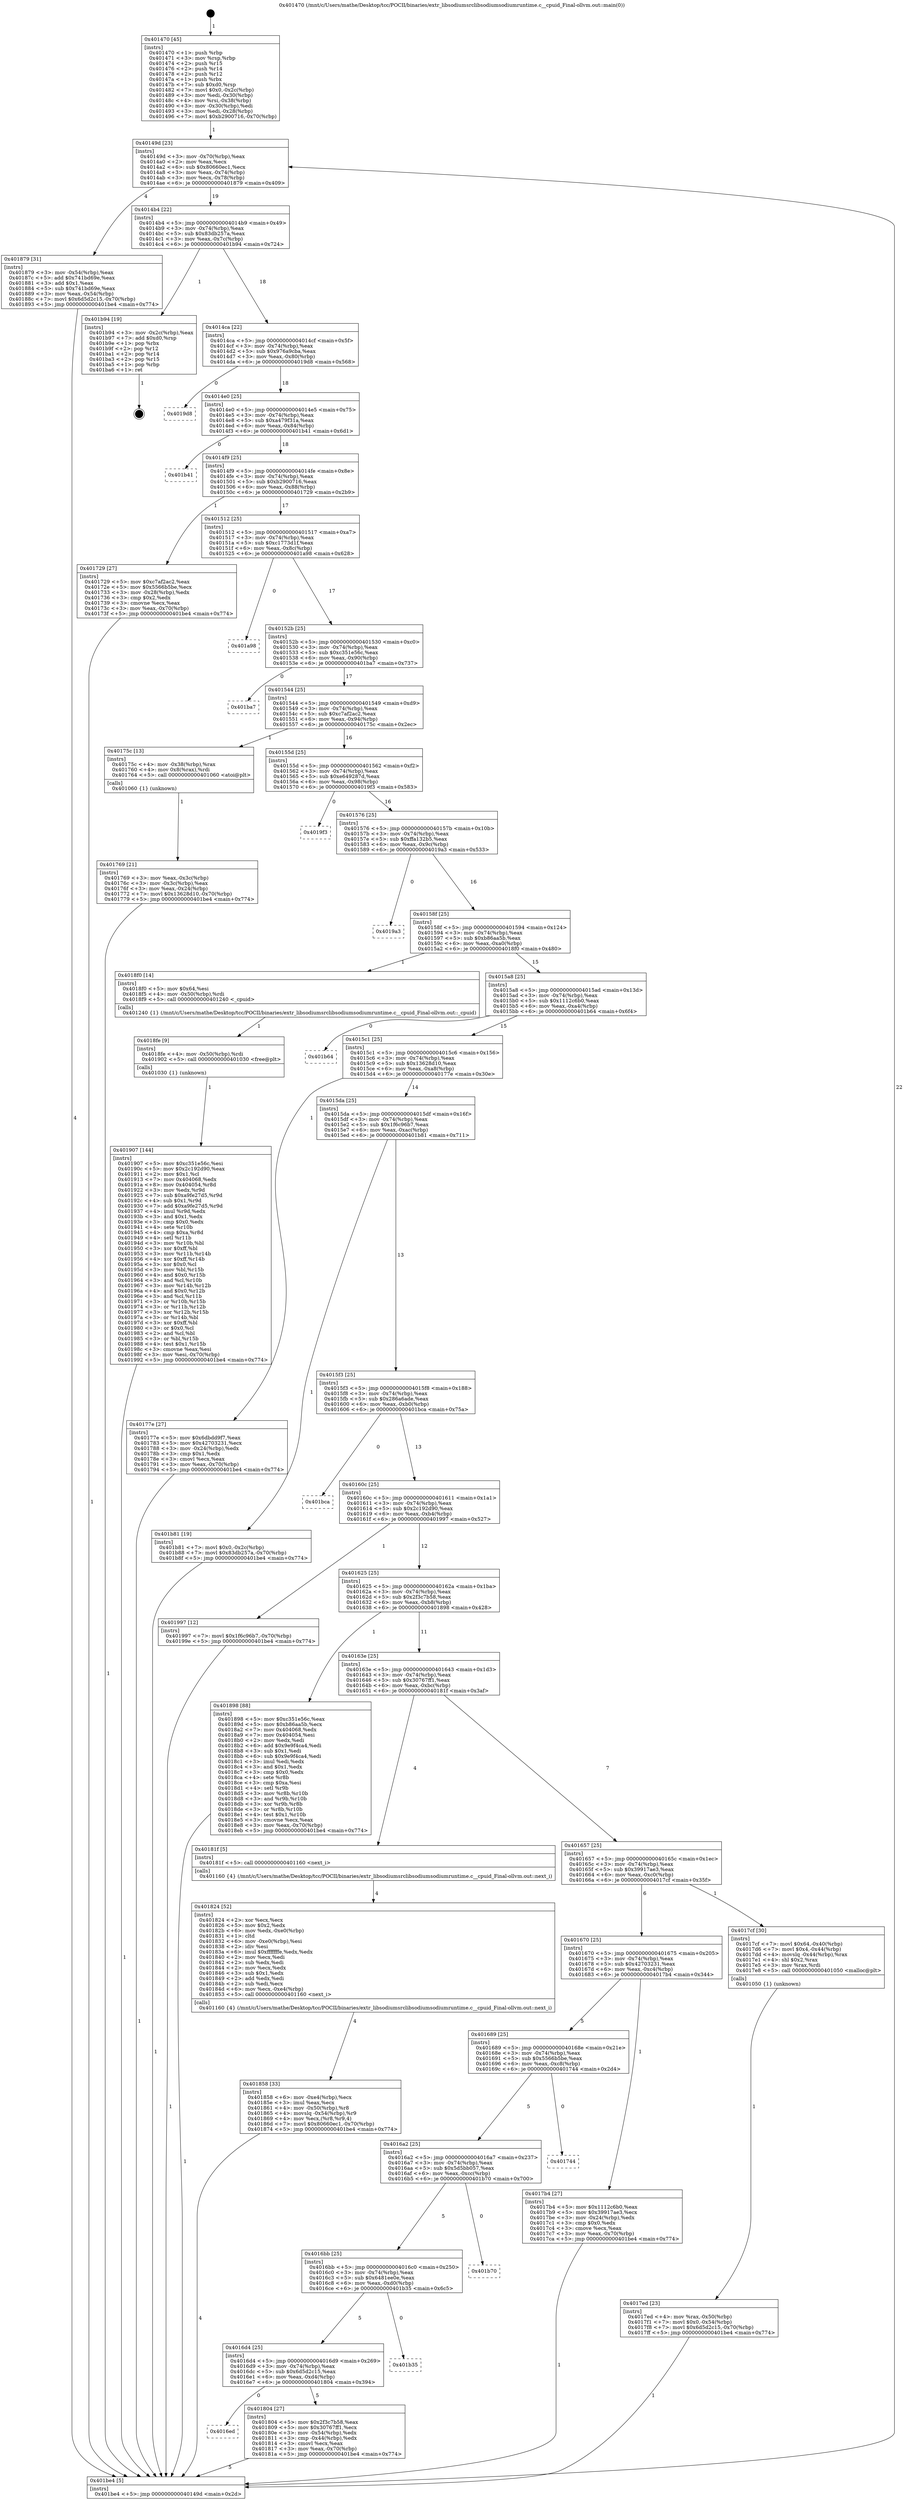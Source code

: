 digraph "0x401470" {
  label = "0x401470 (/mnt/c/Users/mathe/Desktop/tcc/POCII/binaries/extr_libsodiumsrclibsodiumsodiumruntime.c__cpuid_Final-ollvm.out::main(0))"
  labelloc = "t"
  node[shape=record]

  Entry [label="",width=0.3,height=0.3,shape=circle,fillcolor=black,style=filled]
  "0x40149d" [label="{
     0x40149d [23]\l
     | [instrs]\l
     &nbsp;&nbsp;0x40149d \<+3\>: mov -0x70(%rbp),%eax\l
     &nbsp;&nbsp;0x4014a0 \<+2\>: mov %eax,%ecx\l
     &nbsp;&nbsp;0x4014a2 \<+6\>: sub $0x80660ec1,%ecx\l
     &nbsp;&nbsp;0x4014a8 \<+3\>: mov %eax,-0x74(%rbp)\l
     &nbsp;&nbsp;0x4014ab \<+3\>: mov %ecx,-0x78(%rbp)\l
     &nbsp;&nbsp;0x4014ae \<+6\>: je 0000000000401879 \<main+0x409\>\l
  }"]
  "0x401879" [label="{
     0x401879 [31]\l
     | [instrs]\l
     &nbsp;&nbsp;0x401879 \<+3\>: mov -0x54(%rbp),%eax\l
     &nbsp;&nbsp;0x40187c \<+5\>: add $0x741bd69e,%eax\l
     &nbsp;&nbsp;0x401881 \<+3\>: add $0x1,%eax\l
     &nbsp;&nbsp;0x401884 \<+5\>: sub $0x741bd69e,%eax\l
     &nbsp;&nbsp;0x401889 \<+3\>: mov %eax,-0x54(%rbp)\l
     &nbsp;&nbsp;0x40188c \<+7\>: movl $0x6d5d2c15,-0x70(%rbp)\l
     &nbsp;&nbsp;0x401893 \<+5\>: jmp 0000000000401be4 \<main+0x774\>\l
  }"]
  "0x4014b4" [label="{
     0x4014b4 [22]\l
     | [instrs]\l
     &nbsp;&nbsp;0x4014b4 \<+5\>: jmp 00000000004014b9 \<main+0x49\>\l
     &nbsp;&nbsp;0x4014b9 \<+3\>: mov -0x74(%rbp),%eax\l
     &nbsp;&nbsp;0x4014bc \<+5\>: sub $0x83db257a,%eax\l
     &nbsp;&nbsp;0x4014c1 \<+3\>: mov %eax,-0x7c(%rbp)\l
     &nbsp;&nbsp;0x4014c4 \<+6\>: je 0000000000401b94 \<main+0x724\>\l
  }"]
  Exit [label="",width=0.3,height=0.3,shape=circle,fillcolor=black,style=filled,peripheries=2]
  "0x401b94" [label="{
     0x401b94 [19]\l
     | [instrs]\l
     &nbsp;&nbsp;0x401b94 \<+3\>: mov -0x2c(%rbp),%eax\l
     &nbsp;&nbsp;0x401b97 \<+7\>: add $0xd0,%rsp\l
     &nbsp;&nbsp;0x401b9e \<+1\>: pop %rbx\l
     &nbsp;&nbsp;0x401b9f \<+2\>: pop %r12\l
     &nbsp;&nbsp;0x401ba1 \<+2\>: pop %r14\l
     &nbsp;&nbsp;0x401ba3 \<+2\>: pop %r15\l
     &nbsp;&nbsp;0x401ba5 \<+1\>: pop %rbp\l
     &nbsp;&nbsp;0x401ba6 \<+1\>: ret\l
  }"]
  "0x4014ca" [label="{
     0x4014ca [22]\l
     | [instrs]\l
     &nbsp;&nbsp;0x4014ca \<+5\>: jmp 00000000004014cf \<main+0x5f\>\l
     &nbsp;&nbsp;0x4014cf \<+3\>: mov -0x74(%rbp),%eax\l
     &nbsp;&nbsp;0x4014d2 \<+5\>: sub $0x976a9cba,%eax\l
     &nbsp;&nbsp;0x4014d7 \<+3\>: mov %eax,-0x80(%rbp)\l
     &nbsp;&nbsp;0x4014da \<+6\>: je 00000000004019d8 \<main+0x568\>\l
  }"]
  "0x401907" [label="{
     0x401907 [144]\l
     | [instrs]\l
     &nbsp;&nbsp;0x401907 \<+5\>: mov $0xc351e56c,%esi\l
     &nbsp;&nbsp;0x40190c \<+5\>: mov $0x2c192d90,%eax\l
     &nbsp;&nbsp;0x401911 \<+2\>: mov $0x1,%cl\l
     &nbsp;&nbsp;0x401913 \<+7\>: mov 0x404068,%edx\l
     &nbsp;&nbsp;0x40191a \<+8\>: mov 0x404054,%r8d\l
     &nbsp;&nbsp;0x401922 \<+3\>: mov %edx,%r9d\l
     &nbsp;&nbsp;0x401925 \<+7\>: sub $0xa9fe27d5,%r9d\l
     &nbsp;&nbsp;0x40192c \<+4\>: sub $0x1,%r9d\l
     &nbsp;&nbsp;0x401930 \<+7\>: add $0xa9fe27d5,%r9d\l
     &nbsp;&nbsp;0x401937 \<+4\>: imul %r9d,%edx\l
     &nbsp;&nbsp;0x40193b \<+3\>: and $0x1,%edx\l
     &nbsp;&nbsp;0x40193e \<+3\>: cmp $0x0,%edx\l
     &nbsp;&nbsp;0x401941 \<+4\>: sete %r10b\l
     &nbsp;&nbsp;0x401945 \<+4\>: cmp $0xa,%r8d\l
     &nbsp;&nbsp;0x401949 \<+4\>: setl %r11b\l
     &nbsp;&nbsp;0x40194d \<+3\>: mov %r10b,%bl\l
     &nbsp;&nbsp;0x401950 \<+3\>: xor $0xff,%bl\l
     &nbsp;&nbsp;0x401953 \<+3\>: mov %r11b,%r14b\l
     &nbsp;&nbsp;0x401956 \<+4\>: xor $0xff,%r14b\l
     &nbsp;&nbsp;0x40195a \<+3\>: xor $0x0,%cl\l
     &nbsp;&nbsp;0x40195d \<+3\>: mov %bl,%r15b\l
     &nbsp;&nbsp;0x401960 \<+4\>: and $0x0,%r15b\l
     &nbsp;&nbsp;0x401964 \<+3\>: and %cl,%r10b\l
     &nbsp;&nbsp;0x401967 \<+3\>: mov %r14b,%r12b\l
     &nbsp;&nbsp;0x40196a \<+4\>: and $0x0,%r12b\l
     &nbsp;&nbsp;0x40196e \<+3\>: and %cl,%r11b\l
     &nbsp;&nbsp;0x401971 \<+3\>: or %r10b,%r15b\l
     &nbsp;&nbsp;0x401974 \<+3\>: or %r11b,%r12b\l
     &nbsp;&nbsp;0x401977 \<+3\>: xor %r12b,%r15b\l
     &nbsp;&nbsp;0x40197a \<+3\>: or %r14b,%bl\l
     &nbsp;&nbsp;0x40197d \<+3\>: xor $0xff,%bl\l
     &nbsp;&nbsp;0x401980 \<+3\>: or $0x0,%cl\l
     &nbsp;&nbsp;0x401983 \<+2\>: and %cl,%bl\l
     &nbsp;&nbsp;0x401985 \<+3\>: or %bl,%r15b\l
     &nbsp;&nbsp;0x401988 \<+4\>: test $0x1,%r15b\l
     &nbsp;&nbsp;0x40198c \<+3\>: cmovne %eax,%esi\l
     &nbsp;&nbsp;0x40198f \<+3\>: mov %esi,-0x70(%rbp)\l
     &nbsp;&nbsp;0x401992 \<+5\>: jmp 0000000000401be4 \<main+0x774\>\l
  }"]
  "0x4019d8" [label="{
     0x4019d8\l
  }", style=dashed]
  "0x4014e0" [label="{
     0x4014e0 [25]\l
     | [instrs]\l
     &nbsp;&nbsp;0x4014e0 \<+5\>: jmp 00000000004014e5 \<main+0x75\>\l
     &nbsp;&nbsp;0x4014e5 \<+3\>: mov -0x74(%rbp),%eax\l
     &nbsp;&nbsp;0x4014e8 \<+5\>: sub $0xa479f31a,%eax\l
     &nbsp;&nbsp;0x4014ed \<+6\>: mov %eax,-0x84(%rbp)\l
     &nbsp;&nbsp;0x4014f3 \<+6\>: je 0000000000401b41 \<main+0x6d1\>\l
  }"]
  "0x4018fe" [label="{
     0x4018fe [9]\l
     | [instrs]\l
     &nbsp;&nbsp;0x4018fe \<+4\>: mov -0x50(%rbp),%rdi\l
     &nbsp;&nbsp;0x401902 \<+5\>: call 0000000000401030 \<free@plt\>\l
     | [calls]\l
     &nbsp;&nbsp;0x401030 \{1\} (unknown)\l
  }"]
  "0x401b41" [label="{
     0x401b41\l
  }", style=dashed]
  "0x4014f9" [label="{
     0x4014f9 [25]\l
     | [instrs]\l
     &nbsp;&nbsp;0x4014f9 \<+5\>: jmp 00000000004014fe \<main+0x8e\>\l
     &nbsp;&nbsp;0x4014fe \<+3\>: mov -0x74(%rbp),%eax\l
     &nbsp;&nbsp;0x401501 \<+5\>: sub $0xb2900716,%eax\l
     &nbsp;&nbsp;0x401506 \<+6\>: mov %eax,-0x88(%rbp)\l
     &nbsp;&nbsp;0x40150c \<+6\>: je 0000000000401729 \<main+0x2b9\>\l
  }"]
  "0x401858" [label="{
     0x401858 [33]\l
     | [instrs]\l
     &nbsp;&nbsp;0x401858 \<+6\>: mov -0xe4(%rbp),%ecx\l
     &nbsp;&nbsp;0x40185e \<+3\>: imul %eax,%ecx\l
     &nbsp;&nbsp;0x401861 \<+4\>: mov -0x50(%rbp),%r8\l
     &nbsp;&nbsp;0x401865 \<+4\>: movslq -0x54(%rbp),%r9\l
     &nbsp;&nbsp;0x401869 \<+4\>: mov %ecx,(%r8,%r9,4)\l
     &nbsp;&nbsp;0x40186d \<+7\>: movl $0x80660ec1,-0x70(%rbp)\l
     &nbsp;&nbsp;0x401874 \<+5\>: jmp 0000000000401be4 \<main+0x774\>\l
  }"]
  "0x401729" [label="{
     0x401729 [27]\l
     | [instrs]\l
     &nbsp;&nbsp;0x401729 \<+5\>: mov $0xc7af2ac2,%eax\l
     &nbsp;&nbsp;0x40172e \<+5\>: mov $0x5566b5be,%ecx\l
     &nbsp;&nbsp;0x401733 \<+3\>: mov -0x28(%rbp),%edx\l
     &nbsp;&nbsp;0x401736 \<+3\>: cmp $0x2,%edx\l
     &nbsp;&nbsp;0x401739 \<+3\>: cmovne %ecx,%eax\l
     &nbsp;&nbsp;0x40173c \<+3\>: mov %eax,-0x70(%rbp)\l
     &nbsp;&nbsp;0x40173f \<+5\>: jmp 0000000000401be4 \<main+0x774\>\l
  }"]
  "0x401512" [label="{
     0x401512 [25]\l
     | [instrs]\l
     &nbsp;&nbsp;0x401512 \<+5\>: jmp 0000000000401517 \<main+0xa7\>\l
     &nbsp;&nbsp;0x401517 \<+3\>: mov -0x74(%rbp),%eax\l
     &nbsp;&nbsp;0x40151a \<+5\>: sub $0xc1773d1f,%eax\l
     &nbsp;&nbsp;0x40151f \<+6\>: mov %eax,-0x8c(%rbp)\l
     &nbsp;&nbsp;0x401525 \<+6\>: je 0000000000401a98 \<main+0x628\>\l
  }"]
  "0x401be4" [label="{
     0x401be4 [5]\l
     | [instrs]\l
     &nbsp;&nbsp;0x401be4 \<+5\>: jmp 000000000040149d \<main+0x2d\>\l
  }"]
  "0x401470" [label="{
     0x401470 [45]\l
     | [instrs]\l
     &nbsp;&nbsp;0x401470 \<+1\>: push %rbp\l
     &nbsp;&nbsp;0x401471 \<+3\>: mov %rsp,%rbp\l
     &nbsp;&nbsp;0x401474 \<+2\>: push %r15\l
     &nbsp;&nbsp;0x401476 \<+2\>: push %r14\l
     &nbsp;&nbsp;0x401478 \<+2\>: push %r12\l
     &nbsp;&nbsp;0x40147a \<+1\>: push %rbx\l
     &nbsp;&nbsp;0x40147b \<+7\>: sub $0xd0,%rsp\l
     &nbsp;&nbsp;0x401482 \<+7\>: movl $0x0,-0x2c(%rbp)\l
     &nbsp;&nbsp;0x401489 \<+3\>: mov %edi,-0x30(%rbp)\l
     &nbsp;&nbsp;0x40148c \<+4\>: mov %rsi,-0x38(%rbp)\l
     &nbsp;&nbsp;0x401490 \<+3\>: mov -0x30(%rbp),%edi\l
     &nbsp;&nbsp;0x401493 \<+3\>: mov %edi,-0x28(%rbp)\l
     &nbsp;&nbsp;0x401496 \<+7\>: movl $0xb2900716,-0x70(%rbp)\l
  }"]
  "0x401824" [label="{
     0x401824 [52]\l
     | [instrs]\l
     &nbsp;&nbsp;0x401824 \<+2\>: xor %ecx,%ecx\l
     &nbsp;&nbsp;0x401826 \<+5\>: mov $0x2,%edx\l
     &nbsp;&nbsp;0x40182b \<+6\>: mov %edx,-0xe0(%rbp)\l
     &nbsp;&nbsp;0x401831 \<+1\>: cltd\l
     &nbsp;&nbsp;0x401832 \<+6\>: mov -0xe0(%rbp),%esi\l
     &nbsp;&nbsp;0x401838 \<+2\>: idiv %esi\l
     &nbsp;&nbsp;0x40183a \<+6\>: imul $0xfffffffe,%edx,%edx\l
     &nbsp;&nbsp;0x401840 \<+2\>: mov %ecx,%edi\l
     &nbsp;&nbsp;0x401842 \<+2\>: sub %edx,%edi\l
     &nbsp;&nbsp;0x401844 \<+2\>: mov %ecx,%edx\l
     &nbsp;&nbsp;0x401846 \<+3\>: sub $0x1,%edx\l
     &nbsp;&nbsp;0x401849 \<+2\>: add %edx,%edi\l
     &nbsp;&nbsp;0x40184b \<+2\>: sub %edi,%ecx\l
     &nbsp;&nbsp;0x40184d \<+6\>: mov %ecx,-0xe4(%rbp)\l
     &nbsp;&nbsp;0x401853 \<+5\>: call 0000000000401160 \<next_i\>\l
     | [calls]\l
     &nbsp;&nbsp;0x401160 \{4\} (/mnt/c/Users/mathe/Desktop/tcc/POCII/binaries/extr_libsodiumsrclibsodiumsodiumruntime.c__cpuid_Final-ollvm.out::next_i)\l
  }"]
  "0x401a98" [label="{
     0x401a98\l
  }", style=dashed]
  "0x40152b" [label="{
     0x40152b [25]\l
     | [instrs]\l
     &nbsp;&nbsp;0x40152b \<+5\>: jmp 0000000000401530 \<main+0xc0\>\l
     &nbsp;&nbsp;0x401530 \<+3\>: mov -0x74(%rbp),%eax\l
     &nbsp;&nbsp;0x401533 \<+5\>: sub $0xc351e56c,%eax\l
     &nbsp;&nbsp;0x401538 \<+6\>: mov %eax,-0x90(%rbp)\l
     &nbsp;&nbsp;0x40153e \<+6\>: je 0000000000401ba7 \<main+0x737\>\l
  }"]
  "0x4016ed" [label="{
     0x4016ed\l
  }", style=dashed]
  "0x401ba7" [label="{
     0x401ba7\l
  }", style=dashed]
  "0x401544" [label="{
     0x401544 [25]\l
     | [instrs]\l
     &nbsp;&nbsp;0x401544 \<+5\>: jmp 0000000000401549 \<main+0xd9\>\l
     &nbsp;&nbsp;0x401549 \<+3\>: mov -0x74(%rbp),%eax\l
     &nbsp;&nbsp;0x40154c \<+5\>: sub $0xc7af2ac2,%eax\l
     &nbsp;&nbsp;0x401551 \<+6\>: mov %eax,-0x94(%rbp)\l
     &nbsp;&nbsp;0x401557 \<+6\>: je 000000000040175c \<main+0x2ec\>\l
  }"]
  "0x401804" [label="{
     0x401804 [27]\l
     | [instrs]\l
     &nbsp;&nbsp;0x401804 \<+5\>: mov $0x2f3c7b58,%eax\l
     &nbsp;&nbsp;0x401809 \<+5\>: mov $0x30767ff1,%ecx\l
     &nbsp;&nbsp;0x40180e \<+3\>: mov -0x54(%rbp),%edx\l
     &nbsp;&nbsp;0x401811 \<+3\>: cmp -0x44(%rbp),%edx\l
     &nbsp;&nbsp;0x401814 \<+3\>: cmovl %ecx,%eax\l
     &nbsp;&nbsp;0x401817 \<+3\>: mov %eax,-0x70(%rbp)\l
     &nbsp;&nbsp;0x40181a \<+5\>: jmp 0000000000401be4 \<main+0x774\>\l
  }"]
  "0x40175c" [label="{
     0x40175c [13]\l
     | [instrs]\l
     &nbsp;&nbsp;0x40175c \<+4\>: mov -0x38(%rbp),%rax\l
     &nbsp;&nbsp;0x401760 \<+4\>: mov 0x8(%rax),%rdi\l
     &nbsp;&nbsp;0x401764 \<+5\>: call 0000000000401060 \<atoi@plt\>\l
     | [calls]\l
     &nbsp;&nbsp;0x401060 \{1\} (unknown)\l
  }"]
  "0x40155d" [label="{
     0x40155d [25]\l
     | [instrs]\l
     &nbsp;&nbsp;0x40155d \<+5\>: jmp 0000000000401562 \<main+0xf2\>\l
     &nbsp;&nbsp;0x401562 \<+3\>: mov -0x74(%rbp),%eax\l
     &nbsp;&nbsp;0x401565 \<+5\>: sub $0xe649287d,%eax\l
     &nbsp;&nbsp;0x40156a \<+6\>: mov %eax,-0x98(%rbp)\l
     &nbsp;&nbsp;0x401570 \<+6\>: je 00000000004019f3 \<main+0x583\>\l
  }"]
  "0x401769" [label="{
     0x401769 [21]\l
     | [instrs]\l
     &nbsp;&nbsp;0x401769 \<+3\>: mov %eax,-0x3c(%rbp)\l
     &nbsp;&nbsp;0x40176c \<+3\>: mov -0x3c(%rbp),%eax\l
     &nbsp;&nbsp;0x40176f \<+3\>: mov %eax,-0x24(%rbp)\l
     &nbsp;&nbsp;0x401772 \<+7\>: movl $0x13628d10,-0x70(%rbp)\l
     &nbsp;&nbsp;0x401779 \<+5\>: jmp 0000000000401be4 \<main+0x774\>\l
  }"]
  "0x4016d4" [label="{
     0x4016d4 [25]\l
     | [instrs]\l
     &nbsp;&nbsp;0x4016d4 \<+5\>: jmp 00000000004016d9 \<main+0x269\>\l
     &nbsp;&nbsp;0x4016d9 \<+3\>: mov -0x74(%rbp),%eax\l
     &nbsp;&nbsp;0x4016dc \<+5\>: sub $0x6d5d2c15,%eax\l
     &nbsp;&nbsp;0x4016e1 \<+6\>: mov %eax,-0xd4(%rbp)\l
     &nbsp;&nbsp;0x4016e7 \<+6\>: je 0000000000401804 \<main+0x394\>\l
  }"]
  "0x4019f3" [label="{
     0x4019f3\l
  }", style=dashed]
  "0x401576" [label="{
     0x401576 [25]\l
     | [instrs]\l
     &nbsp;&nbsp;0x401576 \<+5\>: jmp 000000000040157b \<main+0x10b\>\l
     &nbsp;&nbsp;0x40157b \<+3\>: mov -0x74(%rbp),%eax\l
     &nbsp;&nbsp;0x40157e \<+5\>: sub $0xffa132b5,%eax\l
     &nbsp;&nbsp;0x401583 \<+6\>: mov %eax,-0x9c(%rbp)\l
     &nbsp;&nbsp;0x401589 \<+6\>: je 00000000004019a3 \<main+0x533\>\l
  }"]
  "0x401b35" [label="{
     0x401b35\l
  }", style=dashed]
  "0x4019a3" [label="{
     0x4019a3\l
  }", style=dashed]
  "0x40158f" [label="{
     0x40158f [25]\l
     | [instrs]\l
     &nbsp;&nbsp;0x40158f \<+5\>: jmp 0000000000401594 \<main+0x124\>\l
     &nbsp;&nbsp;0x401594 \<+3\>: mov -0x74(%rbp),%eax\l
     &nbsp;&nbsp;0x401597 \<+5\>: sub $0xb86aa5b,%eax\l
     &nbsp;&nbsp;0x40159c \<+6\>: mov %eax,-0xa0(%rbp)\l
     &nbsp;&nbsp;0x4015a2 \<+6\>: je 00000000004018f0 \<main+0x480\>\l
  }"]
  "0x4016bb" [label="{
     0x4016bb [25]\l
     | [instrs]\l
     &nbsp;&nbsp;0x4016bb \<+5\>: jmp 00000000004016c0 \<main+0x250\>\l
     &nbsp;&nbsp;0x4016c0 \<+3\>: mov -0x74(%rbp),%eax\l
     &nbsp;&nbsp;0x4016c3 \<+5\>: sub $0x6481ee0e,%eax\l
     &nbsp;&nbsp;0x4016c8 \<+6\>: mov %eax,-0xd0(%rbp)\l
     &nbsp;&nbsp;0x4016ce \<+6\>: je 0000000000401b35 \<main+0x6c5\>\l
  }"]
  "0x4018f0" [label="{
     0x4018f0 [14]\l
     | [instrs]\l
     &nbsp;&nbsp;0x4018f0 \<+5\>: mov $0x64,%esi\l
     &nbsp;&nbsp;0x4018f5 \<+4\>: mov -0x50(%rbp),%rdi\l
     &nbsp;&nbsp;0x4018f9 \<+5\>: call 0000000000401240 \<_cpuid\>\l
     | [calls]\l
     &nbsp;&nbsp;0x401240 \{1\} (/mnt/c/Users/mathe/Desktop/tcc/POCII/binaries/extr_libsodiumsrclibsodiumsodiumruntime.c__cpuid_Final-ollvm.out::_cpuid)\l
  }"]
  "0x4015a8" [label="{
     0x4015a8 [25]\l
     | [instrs]\l
     &nbsp;&nbsp;0x4015a8 \<+5\>: jmp 00000000004015ad \<main+0x13d\>\l
     &nbsp;&nbsp;0x4015ad \<+3\>: mov -0x74(%rbp),%eax\l
     &nbsp;&nbsp;0x4015b0 \<+5\>: sub $0x1112c6b0,%eax\l
     &nbsp;&nbsp;0x4015b5 \<+6\>: mov %eax,-0xa4(%rbp)\l
     &nbsp;&nbsp;0x4015bb \<+6\>: je 0000000000401b64 \<main+0x6f4\>\l
  }"]
  "0x401b70" [label="{
     0x401b70\l
  }", style=dashed]
  "0x401b64" [label="{
     0x401b64\l
  }", style=dashed]
  "0x4015c1" [label="{
     0x4015c1 [25]\l
     | [instrs]\l
     &nbsp;&nbsp;0x4015c1 \<+5\>: jmp 00000000004015c6 \<main+0x156\>\l
     &nbsp;&nbsp;0x4015c6 \<+3\>: mov -0x74(%rbp),%eax\l
     &nbsp;&nbsp;0x4015c9 \<+5\>: sub $0x13628d10,%eax\l
     &nbsp;&nbsp;0x4015ce \<+6\>: mov %eax,-0xa8(%rbp)\l
     &nbsp;&nbsp;0x4015d4 \<+6\>: je 000000000040177e \<main+0x30e\>\l
  }"]
  "0x4016a2" [label="{
     0x4016a2 [25]\l
     | [instrs]\l
     &nbsp;&nbsp;0x4016a2 \<+5\>: jmp 00000000004016a7 \<main+0x237\>\l
     &nbsp;&nbsp;0x4016a7 \<+3\>: mov -0x74(%rbp),%eax\l
     &nbsp;&nbsp;0x4016aa \<+5\>: sub $0x5d5bb057,%eax\l
     &nbsp;&nbsp;0x4016af \<+6\>: mov %eax,-0xcc(%rbp)\l
     &nbsp;&nbsp;0x4016b5 \<+6\>: je 0000000000401b70 \<main+0x700\>\l
  }"]
  "0x40177e" [label="{
     0x40177e [27]\l
     | [instrs]\l
     &nbsp;&nbsp;0x40177e \<+5\>: mov $0x6dbdd9f7,%eax\l
     &nbsp;&nbsp;0x401783 \<+5\>: mov $0x42703231,%ecx\l
     &nbsp;&nbsp;0x401788 \<+3\>: mov -0x24(%rbp),%edx\l
     &nbsp;&nbsp;0x40178b \<+3\>: cmp $0x1,%edx\l
     &nbsp;&nbsp;0x40178e \<+3\>: cmovl %ecx,%eax\l
     &nbsp;&nbsp;0x401791 \<+3\>: mov %eax,-0x70(%rbp)\l
     &nbsp;&nbsp;0x401794 \<+5\>: jmp 0000000000401be4 \<main+0x774\>\l
  }"]
  "0x4015da" [label="{
     0x4015da [25]\l
     | [instrs]\l
     &nbsp;&nbsp;0x4015da \<+5\>: jmp 00000000004015df \<main+0x16f\>\l
     &nbsp;&nbsp;0x4015df \<+3\>: mov -0x74(%rbp),%eax\l
     &nbsp;&nbsp;0x4015e2 \<+5\>: sub $0x1f6c96b7,%eax\l
     &nbsp;&nbsp;0x4015e7 \<+6\>: mov %eax,-0xac(%rbp)\l
     &nbsp;&nbsp;0x4015ed \<+6\>: je 0000000000401b81 \<main+0x711\>\l
  }"]
  "0x401744" [label="{
     0x401744\l
  }", style=dashed]
  "0x401b81" [label="{
     0x401b81 [19]\l
     | [instrs]\l
     &nbsp;&nbsp;0x401b81 \<+7\>: movl $0x0,-0x2c(%rbp)\l
     &nbsp;&nbsp;0x401b88 \<+7\>: movl $0x83db257a,-0x70(%rbp)\l
     &nbsp;&nbsp;0x401b8f \<+5\>: jmp 0000000000401be4 \<main+0x774\>\l
  }"]
  "0x4015f3" [label="{
     0x4015f3 [25]\l
     | [instrs]\l
     &nbsp;&nbsp;0x4015f3 \<+5\>: jmp 00000000004015f8 \<main+0x188\>\l
     &nbsp;&nbsp;0x4015f8 \<+3\>: mov -0x74(%rbp),%eax\l
     &nbsp;&nbsp;0x4015fb \<+5\>: sub $0x286a6ade,%eax\l
     &nbsp;&nbsp;0x401600 \<+6\>: mov %eax,-0xb0(%rbp)\l
     &nbsp;&nbsp;0x401606 \<+6\>: je 0000000000401bca \<main+0x75a\>\l
  }"]
  "0x4017ed" [label="{
     0x4017ed [23]\l
     | [instrs]\l
     &nbsp;&nbsp;0x4017ed \<+4\>: mov %rax,-0x50(%rbp)\l
     &nbsp;&nbsp;0x4017f1 \<+7\>: movl $0x0,-0x54(%rbp)\l
     &nbsp;&nbsp;0x4017f8 \<+7\>: movl $0x6d5d2c15,-0x70(%rbp)\l
     &nbsp;&nbsp;0x4017ff \<+5\>: jmp 0000000000401be4 \<main+0x774\>\l
  }"]
  "0x401bca" [label="{
     0x401bca\l
  }", style=dashed]
  "0x40160c" [label="{
     0x40160c [25]\l
     | [instrs]\l
     &nbsp;&nbsp;0x40160c \<+5\>: jmp 0000000000401611 \<main+0x1a1\>\l
     &nbsp;&nbsp;0x401611 \<+3\>: mov -0x74(%rbp),%eax\l
     &nbsp;&nbsp;0x401614 \<+5\>: sub $0x2c192d90,%eax\l
     &nbsp;&nbsp;0x401619 \<+6\>: mov %eax,-0xb4(%rbp)\l
     &nbsp;&nbsp;0x40161f \<+6\>: je 0000000000401997 \<main+0x527\>\l
  }"]
  "0x401689" [label="{
     0x401689 [25]\l
     | [instrs]\l
     &nbsp;&nbsp;0x401689 \<+5\>: jmp 000000000040168e \<main+0x21e\>\l
     &nbsp;&nbsp;0x40168e \<+3\>: mov -0x74(%rbp),%eax\l
     &nbsp;&nbsp;0x401691 \<+5\>: sub $0x5566b5be,%eax\l
     &nbsp;&nbsp;0x401696 \<+6\>: mov %eax,-0xc8(%rbp)\l
     &nbsp;&nbsp;0x40169c \<+6\>: je 0000000000401744 \<main+0x2d4\>\l
  }"]
  "0x401997" [label="{
     0x401997 [12]\l
     | [instrs]\l
     &nbsp;&nbsp;0x401997 \<+7\>: movl $0x1f6c96b7,-0x70(%rbp)\l
     &nbsp;&nbsp;0x40199e \<+5\>: jmp 0000000000401be4 \<main+0x774\>\l
  }"]
  "0x401625" [label="{
     0x401625 [25]\l
     | [instrs]\l
     &nbsp;&nbsp;0x401625 \<+5\>: jmp 000000000040162a \<main+0x1ba\>\l
     &nbsp;&nbsp;0x40162a \<+3\>: mov -0x74(%rbp),%eax\l
     &nbsp;&nbsp;0x40162d \<+5\>: sub $0x2f3c7b58,%eax\l
     &nbsp;&nbsp;0x401632 \<+6\>: mov %eax,-0xb8(%rbp)\l
     &nbsp;&nbsp;0x401638 \<+6\>: je 0000000000401898 \<main+0x428\>\l
  }"]
  "0x4017b4" [label="{
     0x4017b4 [27]\l
     | [instrs]\l
     &nbsp;&nbsp;0x4017b4 \<+5\>: mov $0x1112c6b0,%eax\l
     &nbsp;&nbsp;0x4017b9 \<+5\>: mov $0x39917ae3,%ecx\l
     &nbsp;&nbsp;0x4017be \<+3\>: mov -0x24(%rbp),%edx\l
     &nbsp;&nbsp;0x4017c1 \<+3\>: cmp $0x0,%edx\l
     &nbsp;&nbsp;0x4017c4 \<+3\>: cmove %ecx,%eax\l
     &nbsp;&nbsp;0x4017c7 \<+3\>: mov %eax,-0x70(%rbp)\l
     &nbsp;&nbsp;0x4017ca \<+5\>: jmp 0000000000401be4 \<main+0x774\>\l
  }"]
  "0x401898" [label="{
     0x401898 [88]\l
     | [instrs]\l
     &nbsp;&nbsp;0x401898 \<+5\>: mov $0xc351e56c,%eax\l
     &nbsp;&nbsp;0x40189d \<+5\>: mov $0xb86aa5b,%ecx\l
     &nbsp;&nbsp;0x4018a2 \<+7\>: mov 0x404068,%edx\l
     &nbsp;&nbsp;0x4018a9 \<+7\>: mov 0x404054,%esi\l
     &nbsp;&nbsp;0x4018b0 \<+2\>: mov %edx,%edi\l
     &nbsp;&nbsp;0x4018b2 \<+6\>: add $0x9e9f4ca4,%edi\l
     &nbsp;&nbsp;0x4018b8 \<+3\>: sub $0x1,%edi\l
     &nbsp;&nbsp;0x4018bb \<+6\>: sub $0x9e9f4ca4,%edi\l
     &nbsp;&nbsp;0x4018c1 \<+3\>: imul %edi,%edx\l
     &nbsp;&nbsp;0x4018c4 \<+3\>: and $0x1,%edx\l
     &nbsp;&nbsp;0x4018c7 \<+3\>: cmp $0x0,%edx\l
     &nbsp;&nbsp;0x4018ca \<+4\>: sete %r8b\l
     &nbsp;&nbsp;0x4018ce \<+3\>: cmp $0xa,%esi\l
     &nbsp;&nbsp;0x4018d1 \<+4\>: setl %r9b\l
     &nbsp;&nbsp;0x4018d5 \<+3\>: mov %r8b,%r10b\l
     &nbsp;&nbsp;0x4018d8 \<+3\>: and %r9b,%r10b\l
     &nbsp;&nbsp;0x4018db \<+3\>: xor %r9b,%r8b\l
     &nbsp;&nbsp;0x4018de \<+3\>: or %r8b,%r10b\l
     &nbsp;&nbsp;0x4018e1 \<+4\>: test $0x1,%r10b\l
     &nbsp;&nbsp;0x4018e5 \<+3\>: cmovne %ecx,%eax\l
     &nbsp;&nbsp;0x4018e8 \<+3\>: mov %eax,-0x70(%rbp)\l
     &nbsp;&nbsp;0x4018eb \<+5\>: jmp 0000000000401be4 \<main+0x774\>\l
  }"]
  "0x40163e" [label="{
     0x40163e [25]\l
     | [instrs]\l
     &nbsp;&nbsp;0x40163e \<+5\>: jmp 0000000000401643 \<main+0x1d3\>\l
     &nbsp;&nbsp;0x401643 \<+3\>: mov -0x74(%rbp),%eax\l
     &nbsp;&nbsp;0x401646 \<+5\>: sub $0x30767ff1,%eax\l
     &nbsp;&nbsp;0x40164b \<+6\>: mov %eax,-0xbc(%rbp)\l
     &nbsp;&nbsp;0x401651 \<+6\>: je 000000000040181f \<main+0x3af\>\l
  }"]
  "0x401670" [label="{
     0x401670 [25]\l
     | [instrs]\l
     &nbsp;&nbsp;0x401670 \<+5\>: jmp 0000000000401675 \<main+0x205\>\l
     &nbsp;&nbsp;0x401675 \<+3\>: mov -0x74(%rbp),%eax\l
     &nbsp;&nbsp;0x401678 \<+5\>: sub $0x42703231,%eax\l
     &nbsp;&nbsp;0x40167d \<+6\>: mov %eax,-0xc4(%rbp)\l
     &nbsp;&nbsp;0x401683 \<+6\>: je 00000000004017b4 \<main+0x344\>\l
  }"]
  "0x40181f" [label="{
     0x40181f [5]\l
     | [instrs]\l
     &nbsp;&nbsp;0x40181f \<+5\>: call 0000000000401160 \<next_i\>\l
     | [calls]\l
     &nbsp;&nbsp;0x401160 \{4\} (/mnt/c/Users/mathe/Desktop/tcc/POCII/binaries/extr_libsodiumsrclibsodiumsodiumruntime.c__cpuid_Final-ollvm.out::next_i)\l
  }"]
  "0x401657" [label="{
     0x401657 [25]\l
     | [instrs]\l
     &nbsp;&nbsp;0x401657 \<+5\>: jmp 000000000040165c \<main+0x1ec\>\l
     &nbsp;&nbsp;0x40165c \<+3\>: mov -0x74(%rbp),%eax\l
     &nbsp;&nbsp;0x40165f \<+5\>: sub $0x39917ae3,%eax\l
     &nbsp;&nbsp;0x401664 \<+6\>: mov %eax,-0xc0(%rbp)\l
     &nbsp;&nbsp;0x40166a \<+6\>: je 00000000004017cf \<main+0x35f\>\l
  }"]
  "0x4017cf" [label="{
     0x4017cf [30]\l
     | [instrs]\l
     &nbsp;&nbsp;0x4017cf \<+7\>: movl $0x64,-0x40(%rbp)\l
     &nbsp;&nbsp;0x4017d6 \<+7\>: movl $0x4,-0x44(%rbp)\l
     &nbsp;&nbsp;0x4017dd \<+4\>: movslq -0x44(%rbp),%rax\l
     &nbsp;&nbsp;0x4017e1 \<+4\>: shl $0x2,%rax\l
     &nbsp;&nbsp;0x4017e5 \<+3\>: mov %rax,%rdi\l
     &nbsp;&nbsp;0x4017e8 \<+5\>: call 0000000000401050 \<malloc@plt\>\l
     | [calls]\l
     &nbsp;&nbsp;0x401050 \{1\} (unknown)\l
  }"]
  Entry -> "0x401470" [label=" 1"]
  "0x40149d" -> "0x401879" [label=" 4"]
  "0x40149d" -> "0x4014b4" [label=" 19"]
  "0x401b94" -> Exit [label=" 1"]
  "0x4014b4" -> "0x401b94" [label=" 1"]
  "0x4014b4" -> "0x4014ca" [label=" 18"]
  "0x401b81" -> "0x401be4" [label=" 1"]
  "0x4014ca" -> "0x4019d8" [label=" 0"]
  "0x4014ca" -> "0x4014e0" [label=" 18"]
  "0x401997" -> "0x401be4" [label=" 1"]
  "0x4014e0" -> "0x401b41" [label=" 0"]
  "0x4014e0" -> "0x4014f9" [label=" 18"]
  "0x401907" -> "0x401be4" [label=" 1"]
  "0x4014f9" -> "0x401729" [label=" 1"]
  "0x4014f9" -> "0x401512" [label=" 17"]
  "0x401729" -> "0x401be4" [label=" 1"]
  "0x401470" -> "0x40149d" [label=" 1"]
  "0x401be4" -> "0x40149d" [label=" 22"]
  "0x4018fe" -> "0x401907" [label=" 1"]
  "0x401512" -> "0x401a98" [label=" 0"]
  "0x401512" -> "0x40152b" [label=" 17"]
  "0x4018f0" -> "0x4018fe" [label=" 1"]
  "0x40152b" -> "0x401ba7" [label=" 0"]
  "0x40152b" -> "0x401544" [label=" 17"]
  "0x401898" -> "0x401be4" [label=" 1"]
  "0x401544" -> "0x40175c" [label=" 1"]
  "0x401544" -> "0x40155d" [label=" 16"]
  "0x40175c" -> "0x401769" [label=" 1"]
  "0x401769" -> "0x401be4" [label=" 1"]
  "0x401879" -> "0x401be4" [label=" 4"]
  "0x40155d" -> "0x4019f3" [label=" 0"]
  "0x40155d" -> "0x401576" [label=" 16"]
  "0x401824" -> "0x401858" [label=" 4"]
  "0x401576" -> "0x4019a3" [label=" 0"]
  "0x401576" -> "0x40158f" [label=" 16"]
  "0x40181f" -> "0x401824" [label=" 4"]
  "0x40158f" -> "0x4018f0" [label=" 1"]
  "0x40158f" -> "0x4015a8" [label=" 15"]
  "0x4016d4" -> "0x4016ed" [label=" 0"]
  "0x4015a8" -> "0x401b64" [label=" 0"]
  "0x4015a8" -> "0x4015c1" [label=" 15"]
  "0x4016d4" -> "0x401804" [label=" 5"]
  "0x4015c1" -> "0x40177e" [label=" 1"]
  "0x4015c1" -> "0x4015da" [label=" 14"]
  "0x40177e" -> "0x401be4" [label=" 1"]
  "0x4016bb" -> "0x4016d4" [label=" 5"]
  "0x4015da" -> "0x401b81" [label=" 1"]
  "0x4015da" -> "0x4015f3" [label=" 13"]
  "0x4016bb" -> "0x401b35" [label=" 0"]
  "0x4015f3" -> "0x401bca" [label=" 0"]
  "0x4015f3" -> "0x40160c" [label=" 13"]
  "0x4016a2" -> "0x4016bb" [label=" 5"]
  "0x40160c" -> "0x401997" [label=" 1"]
  "0x40160c" -> "0x401625" [label=" 12"]
  "0x4016a2" -> "0x401b70" [label=" 0"]
  "0x401625" -> "0x401898" [label=" 1"]
  "0x401625" -> "0x40163e" [label=" 11"]
  "0x401858" -> "0x401be4" [label=" 4"]
  "0x40163e" -> "0x40181f" [label=" 4"]
  "0x40163e" -> "0x401657" [label=" 7"]
  "0x401689" -> "0x401744" [label=" 0"]
  "0x401657" -> "0x4017cf" [label=" 1"]
  "0x401657" -> "0x401670" [label=" 6"]
  "0x401689" -> "0x4016a2" [label=" 5"]
  "0x401670" -> "0x4017b4" [label=" 1"]
  "0x401670" -> "0x401689" [label=" 5"]
  "0x4017b4" -> "0x401be4" [label=" 1"]
  "0x4017cf" -> "0x4017ed" [label=" 1"]
  "0x4017ed" -> "0x401be4" [label=" 1"]
  "0x401804" -> "0x401be4" [label=" 5"]
}
